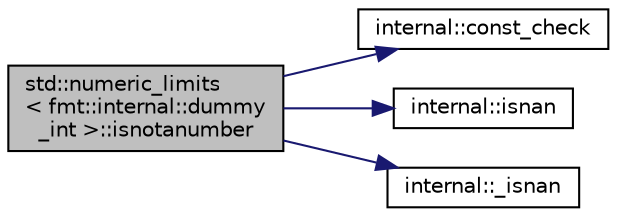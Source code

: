 digraph "std::numeric_limits&lt; fmt::internal::dummy_int &gt;::isnotanumber"
{
  edge [fontname="Helvetica",fontsize="10",labelfontname="Helvetica",labelfontsize="10"];
  node [fontname="Helvetica",fontsize="10",shape=record];
  rankdir="LR";
  Node1 [label="std::numeric_limits\l\< fmt::internal::dummy\l_int \>::isnotanumber",height=0.2,width=0.4,color="black", fillcolor="grey75", style="filled" fontcolor="black"];
  Node1 -> Node2 [color="midnightblue",fontsize="10",style="solid",fontname="Helvetica"];
  Node2 [label="internal::const_check",height=0.2,width=0.4,color="black", fillcolor="white", style="filled",URL="$namespaceinternal.html#ab4bd4ce115d79a68ea0f8f03e6cf8988"];
  Node1 -> Node3 [color="midnightblue",fontsize="10",style="solid",fontname="Helvetica"];
  Node3 [label="internal::isnan",height=0.2,width=0.4,color="black", fillcolor="white", style="filled",URL="$namespaceinternal.html#ab13e871d0d819d1bb3b965e2196391cc"];
  Node1 -> Node4 [color="midnightblue",fontsize="10",style="solid",fontname="Helvetica"];
  Node4 [label="internal::_isnan",height=0.2,width=0.4,color="black", fillcolor="white", style="filled",URL="$namespaceinternal.html#a29338fd1e0c44c56648c890308cdf0e0"];
}
